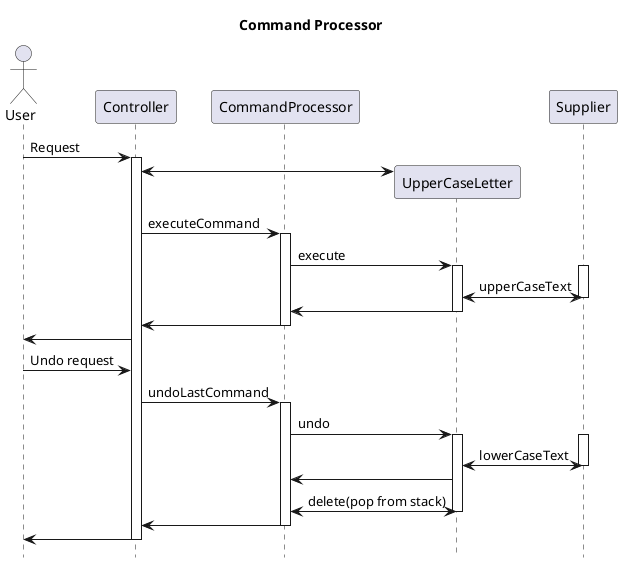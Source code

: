 @startuml
	hide footbox
	title Command Processor
    actor User
	participant "Controller" as A
	participant "CommandProcessor" as B
	participant "UpperCaseLetter" as C
	participant "Supplier" as D

User -> A: Request
activate A
create C
A<->C

A -> B: executeCommand
activate B

B -> C: execute
activate C

activate D
C<->D: upperCaseText

deactivate D

C->B
deactivate C
B->A
deactivate B
A->User

User -> A: Undo request


A -> B: undoLastCommand
activate B

B -> C: undo
activate C

activate D
C<->D: lowerCaseText

deactivate D

C->B
C<->B: delete(pop from stack)
deactivate C
B->A
deactivate B
A->User
deactivate A
@enduml